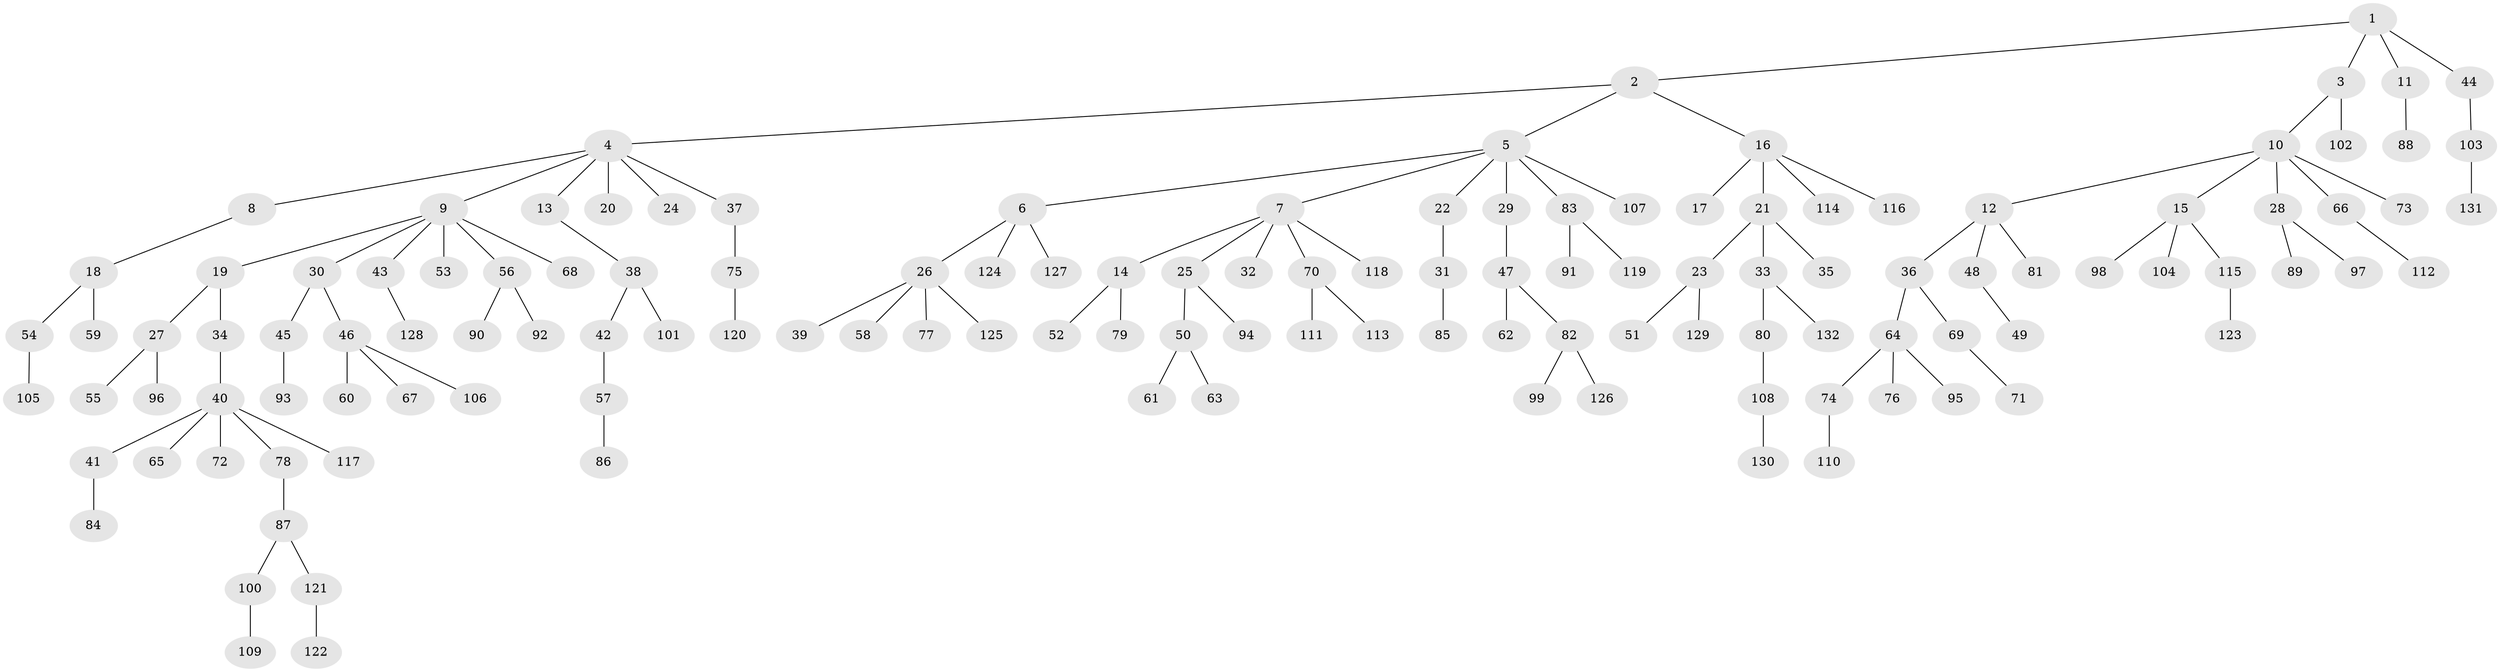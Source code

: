 // coarse degree distribution, {4: 0.03225806451612903, 2: 0.24731182795698925, 3: 0.15053763440860216, 6: 0.03225806451612903, 1: 0.4946236559139785, 5: 0.043010752688172046}
// Generated by graph-tools (version 1.1) at 2025/37/03/04/25 23:37:24]
// undirected, 132 vertices, 131 edges
graph export_dot {
  node [color=gray90,style=filled];
  1;
  2;
  3;
  4;
  5;
  6;
  7;
  8;
  9;
  10;
  11;
  12;
  13;
  14;
  15;
  16;
  17;
  18;
  19;
  20;
  21;
  22;
  23;
  24;
  25;
  26;
  27;
  28;
  29;
  30;
  31;
  32;
  33;
  34;
  35;
  36;
  37;
  38;
  39;
  40;
  41;
  42;
  43;
  44;
  45;
  46;
  47;
  48;
  49;
  50;
  51;
  52;
  53;
  54;
  55;
  56;
  57;
  58;
  59;
  60;
  61;
  62;
  63;
  64;
  65;
  66;
  67;
  68;
  69;
  70;
  71;
  72;
  73;
  74;
  75;
  76;
  77;
  78;
  79;
  80;
  81;
  82;
  83;
  84;
  85;
  86;
  87;
  88;
  89;
  90;
  91;
  92;
  93;
  94;
  95;
  96;
  97;
  98;
  99;
  100;
  101;
  102;
  103;
  104;
  105;
  106;
  107;
  108;
  109;
  110;
  111;
  112;
  113;
  114;
  115;
  116;
  117;
  118;
  119;
  120;
  121;
  122;
  123;
  124;
  125;
  126;
  127;
  128;
  129;
  130;
  131;
  132;
  1 -- 2;
  1 -- 3;
  1 -- 11;
  1 -- 44;
  2 -- 4;
  2 -- 5;
  2 -- 16;
  3 -- 10;
  3 -- 102;
  4 -- 8;
  4 -- 9;
  4 -- 13;
  4 -- 20;
  4 -- 24;
  4 -- 37;
  5 -- 6;
  5 -- 7;
  5 -- 22;
  5 -- 29;
  5 -- 83;
  5 -- 107;
  6 -- 26;
  6 -- 124;
  6 -- 127;
  7 -- 14;
  7 -- 25;
  7 -- 32;
  7 -- 70;
  7 -- 118;
  8 -- 18;
  9 -- 19;
  9 -- 30;
  9 -- 43;
  9 -- 53;
  9 -- 56;
  9 -- 68;
  10 -- 12;
  10 -- 15;
  10 -- 28;
  10 -- 66;
  10 -- 73;
  11 -- 88;
  12 -- 36;
  12 -- 48;
  12 -- 81;
  13 -- 38;
  14 -- 52;
  14 -- 79;
  15 -- 98;
  15 -- 104;
  15 -- 115;
  16 -- 17;
  16 -- 21;
  16 -- 114;
  16 -- 116;
  18 -- 54;
  18 -- 59;
  19 -- 27;
  19 -- 34;
  21 -- 23;
  21 -- 33;
  21 -- 35;
  22 -- 31;
  23 -- 51;
  23 -- 129;
  25 -- 50;
  25 -- 94;
  26 -- 39;
  26 -- 58;
  26 -- 77;
  26 -- 125;
  27 -- 55;
  27 -- 96;
  28 -- 89;
  28 -- 97;
  29 -- 47;
  30 -- 45;
  30 -- 46;
  31 -- 85;
  33 -- 80;
  33 -- 132;
  34 -- 40;
  36 -- 64;
  36 -- 69;
  37 -- 75;
  38 -- 42;
  38 -- 101;
  40 -- 41;
  40 -- 65;
  40 -- 72;
  40 -- 78;
  40 -- 117;
  41 -- 84;
  42 -- 57;
  43 -- 128;
  44 -- 103;
  45 -- 93;
  46 -- 60;
  46 -- 67;
  46 -- 106;
  47 -- 62;
  47 -- 82;
  48 -- 49;
  50 -- 61;
  50 -- 63;
  54 -- 105;
  56 -- 90;
  56 -- 92;
  57 -- 86;
  64 -- 74;
  64 -- 76;
  64 -- 95;
  66 -- 112;
  69 -- 71;
  70 -- 111;
  70 -- 113;
  74 -- 110;
  75 -- 120;
  78 -- 87;
  80 -- 108;
  82 -- 99;
  82 -- 126;
  83 -- 91;
  83 -- 119;
  87 -- 100;
  87 -- 121;
  100 -- 109;
  103 -- 131;
  108 -- 130;
  115 -- 123;
  121 -- 122;
}
